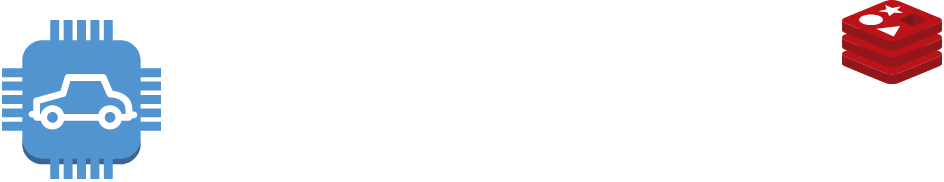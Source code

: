 <mxfile version="14.2.4" type="github"><diagram id="pVTCa1BIH0b3UCSJIGEL" name="第 1 页"><mxGraphModel dx="1426" dy="695" grid="1" gridSize="10" guides="1" tooltips="1" connect="1" arrows="1" fold="1" page="1" pageScale="1" pageWidth="8027" pageHeight="11069" math="0" shadow="0"><root><mxCell id="0"/><mxCell id="1" parent="0"/><mxCell id="14GrKDrWi3XKKP4m5JoY-5" value="" style="aspect=fixed;html=1;points=[];align=center;image;fontSize=12;image=img/lib/mscae/Cache_Redis_Product.svg;" vertex="1" parent="1"><mxGeometry x="700" y="310" width="50" height="42" as="geometry"/></mxCell><mxCell id="14GrKDrWi3XKKP4m5JoY-6" value="" style="outlineConnect=0;dashed=0;verticalLabelPosition=bottom;verticalAlign=top;align=center;html=1;shape=mxgraph.aws3.car;fillColor=#5294CF;gradientColor=none;" vertex="1" parent="1"><mxGeometry x="280" y="320" width="79.5" height="79.5" as="geometry"/></mxCell></root></mxGraphModel></diagram></mxfile>